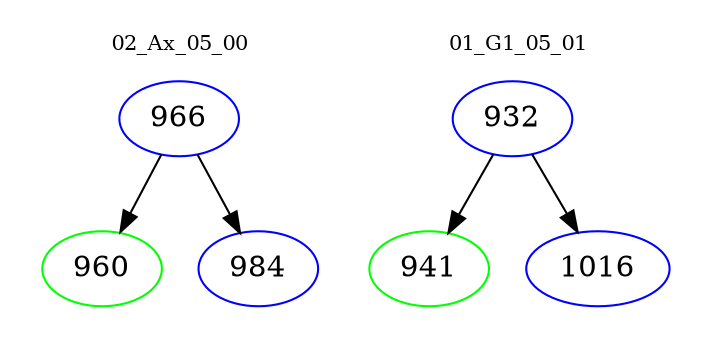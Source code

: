 digraph{
subgraph cluster_0 {
color = white
label = "02_Ax_05_00";
fontsize=10;
T0_966 [label="966", color="blue"]
T0_966 -> T0_960 [color="black"]
T0_960 [label="960", color="green"]
T0_966 -> T0_984 [color="black"]
T0_984 [label="984", color="blue"]
}
subgraph cluster_1 {
color = white
label = "01_G1_05_01";
fontsize=10;
T1_932 [label="932", color="blue"]
T1_932 -> T1_941 [color="black"]
T1_941 [label="941", color="green"]
T1_932 -> T1_1016 [color="black"]
T1_1016 [label="1016", color="blue"]
}
}
